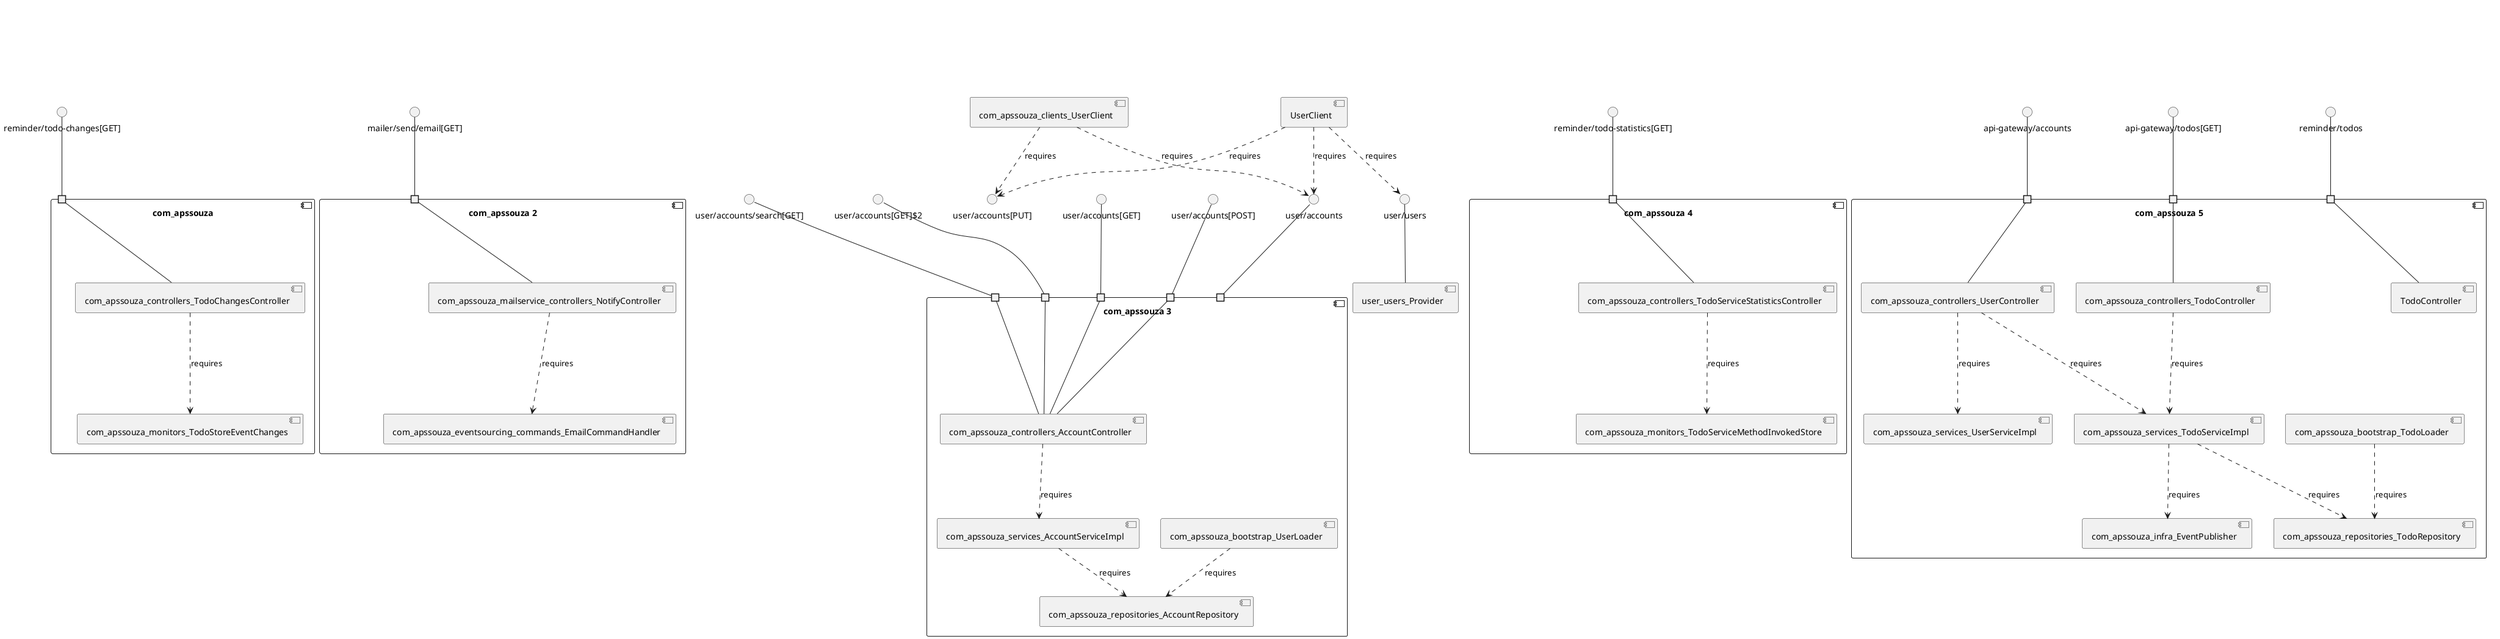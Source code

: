 @startuml
skinparam fixCircleLabelOverlapping true
skinparam componentStyle uml2
component "com_apssouza\n\n\n\n\n\n" {
[com_apssouza_controllers_TodoChangesController]
[com_apssouza_monitors_TodoStoreEventChanges]
portin " " as com_apssouza_requires_reminder_todo_changes_GET_
[com_apssouza_controllers_TodoChangesController]..>[com_apssouza_monitors_TodoStoreEventChanges] : requires
"com_apssouza_requires_reminder_todo_changes_GET_"--[com_apssouza_controllers_TodoChangesController]
}
interface "reminder/todo-changes[GET]" as interface.reminder_todo_changes_GET_
interface.reminder_todo_changes_GET_--"com_apssouza_requires_reminder_todo_changes_GET_"
component "com_apssouza 2\n\n\n\n\n\n" {
[com_apssouza_mailservice_controllers_NotifyController]
[com_apssouza_eventsourcing_commands_EmailCommandHandler]
portin " " as com_apssouza_2_requires_mailer_send_email_GET_
[com_apssouza_mailservice_controllers_NotifyController]..>[com_apssouza_eventsourcing_commands_EmailCommandHandler] : requires
"com_apssouza_2_requires_mailer_send_email_GET_"--[com_apssouza_mailservice_controllers_NotifyController]
}
interface "mailer/send/email[GET]" as interface.mailer_send_email_GET_
interface.mailer_send_email_GET_--"com_apssouza_2_requires_mailer_send_email_GET_"
component "com_apssouza 3\n\n\n\n\n\n" {
[com_apssouza_services_AccountServiceImpl]
[com_apssouza_bootstrap_UserLoader]
[com_apssouza_controllers_AccountController]
[com_apssouza_repositories_AccountRepository]
portin " " as com_apssouza_3_requires_user_accounts_POST_
portin " " as com_apssouza_3_requires_user_accounts
portin " " as com_apssouza_3_requires_user_accounts_search_GET_
portin " " as com_apssouza_3_requires_user_accounts_GET_2
portin " " as com_apssouza_3_requires_user_accounts_GET_
[com_apssouza_services_AccountServiceImpl]..>[com_apssouza_repositories_AccountRepository] : requires
[com_apssouza_controllers_AccountController]..>[com_apssouza_services_AccountServiceImpl] : requires
[com_apssouza_bootstrap_UserLoader]..>[com_apssouza_repositories_AccountRepository] : requires
"com_apssouza_3_requires_user_accounts_GET_"--[com_apssouza_controllers_AccountController]
"com_apssouza_3_requires_user_accounts_GET_2"--[com_apssouza_controllers_AccountController]
"com_apssouza_3_requires_user_accounts_POST_"--[com_apssouza_controllers_AccountController]
"com_apssouza_3_requires_user_accounts_search_GET_"--[com_apssouza_controllers_AccountController]
}
interface "user/accounts[GET]$2" as interface.user_accounts_GET_2
interface.user_accounts_GET_2--"com_apssouza_3_requires_user_accounts_GET_2"
interface "user/accounts[GET]" as interface.user_accounts_GET_
interface.user_accounts_GET_--"com_apssouza_3_requires_user_accounts_GET_"
interface "user/accounts[POST]" as interface.user_accounts_POST_
interface.user_accounts_POST_--"com_apssouza_3_requires_user_accounts_POST_"
interface "user/accounts" as interface.user_accounts
interface.user_accounts--"com_apssouza_3_requires_user_accounts"
interface "user/accounts/search[GET]" as interface.user_accounts_search_GET_
interface.user_accounts_search_GET_--"com_apssouza_3_requires_user_accounts_search_GET_"
component "com_apssouza 4\n\n\n\n\n\n" {
[com_apssouza_controllers_TodoServiceStatisticsController]
[com_apssouza_monitors_TodoServiceMethodInvokedStore]
portin " " as com_apssouza_4_requires_reminder_todo_statistics_GET_
[com_apssouza_controllers_TodoServiceStatisticsController]..>[com_apssouza_monitors_TodoServiceMethodInvokedStore] : requires
"com_apssouza_4_requires_reminder_todo_statistics_GET_"--[com_apssouza_controllers_TodoServiceStatisticsController]
}
interface "reminder/todo-statistics[GET]" as interface.reminder_todo_statistics_GET_
interface.reminder_todo_statistics_GET_--"com_apssouza_4_requires_reminder_todo_statistics_GET_"
component "com_apssouza 5\n\n\n\n\n\n" {
[com_apssouza_infra_EventPublisher]
[com_apssouza_bootstrap_TodoLoader]
[com_apssouza_services_TodoServiceImpl]
[com_apssouza_controllers_TodoController]
[TodoController]
[com_apssouza_controllers_UserController]
[com_apssouza_repositories_TodoRepository]
[com_apssouza_services_UserServiceImpl]
portin " " as com_apssouza_5_requires_api_gateway_accounts
portin " " as com_apssouza_5_requires_api_gateway_todos_GET_
portin " " as com_apssouza_5_requires_reminder_todos
[com_apssouza_services_TodoServiceImpl]..>[com_apssouza_repositories_TodoRepository] : requires
[com_apssouza_bootstrap_TodoLoader]..>[com_apssouza_repositories_TodoRepository] : requires
[com_apssouza_controllers_UserController]..>[com_apssouza_services_TodoServiceImpl] : requires
[com_apssouza_services_TodoServiceImpl]..>[com_apssouza_infra_EventPublisher] : requires
[com_apssouza_controllers_UserController]..>[com_apssouza_services_UserServiceImpl] : requires
[com_apssouza_controllers_TodoController]..>[com_apssouza_services_TodoServiceImpl] : requires
"com_apssouza_5_requires_reminder_todos"--[TodoController]
"com_apssouza_5_requires_api_gateway_accounts"--[com_apssouza_controllers_UserController]
"com_apssouza_5_requires_api_gateway_todos_GET_"--[com_apssouza_controllers_TodoController]
}
interface "api-gateway/accounts" as interface.api_gateway_accounts
interface.api_gateway_accounts--"com_apssouza_5_requires_api_gateway_accounts"
interface "api-gateway/todos[GET]" as interface.api_gateway_todos_GET_
interface.api_gateway_todos_GET_--"com_apssouza_5_requires_api_gateway_todos_GET_"
interface "reminder/todos" as interface.reminder_todos
interface.reminder_todos--"com_apssouza_5_requires_reminder_todos"
component "com_apssouza_eventsourcing\n\n\n\n\n\n" {
[com_apssouza_eventsourcing_eventstore_EventSerializer]
[com_apssouza_eventsourcing_services_EventSourcingServiceImpl]
[com_apssouza_eventsourcing_eventstore_EventStoreRepository]
[com_apssouza_eventsourcing_services_EventSourcingServiceImpl]..>[com_apssouza_eventsourcing_eventstore_EventStoreRepository] : requires
[com_apssouza_eventsourcing_services_EventSourcingServiceImpl]..>[com_apssouza_eventsourcing_eventstore_EventSerializer] : requires
}
component "com_apssouza_integrations_socket_TodoSocketController\n\n\n\n\n\n" {
[com_apssouza_integrations_socket_TodoSocketController]
}
component "com_apssouza_mailservice\n\n\n\n\n\n" {
[com_apssouza_mailservice_controllers_EmailController]
[com_apssouza_mailservice_repository_EmailRepository]
portin " " as com_apssouza_mailservice_requires_mailer_emails_GET_
[com_apssouza_mailservice_controllers_EmailController]..>[com_apssouza_mailservice_repository_EmailRepository] : requires
"com_apssouza_mailservice_requires_mailer_emails_GET_"--[com_apssouza_mailservice_controllers_EmailController]
}
interface "mailer/emails[GET]" as interface.mailer_emails_GET_
interface.mailer_emails_GET_--"com_apssouza_mailservice_requires_mailer_emails_GET_"
interface "user/accounts" as interface.user_accounts
[UserClient]..>interface.user_accounts : requires
interface "user/accounts[PUT]" as interface.user_accounts_PUT_
[UserClient]..>interface.user_accounts_PUT_ : requires
interface "user/users" as interface.user_users
[UserClient]..>interface.user_users : requires
interface "user/accounts" as interface.user_accounts
[com_apssouza_clients_UserClient]..>interface.user_accounts : requires
interface "user/accounts[PUT]" as interface.user_accounts_PUT_
[com_apssouza_clients_UserClient]..>interface.user_accounts_PUT_ : requires
interface "com_apssouza_eventsourcing_services_ApplicationEventPublisher" as interface.com_apssouza_eventsourcing_services_ApplicationEventPublisher
interface.com_apssouza_eventsourcing_services_ApplicationEventPublisher--[com_apssouza_eventsourcing_services_ApplicationEventPublisher_Provider]
interface "com_apssouza_infra_ApplicationEventPublisher" as interface.com_apssouza_infra_ApplicationEventPublisher
interface.com_apssouza_infra_ApplicationEventPublisher--[com_apssouza_infra_ApplicationEventPublisher_Provider]
interface "com_apssouza_infra_Source" as interface.com_apssouza_infra_Source
interface.com_apssouza_infra_Source--[com_apssouza_infra_Source_Provider]
interface "user/users" as interface.user_users
interface.user_users--[user_users_Provider]

@enduml
